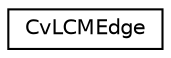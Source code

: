 digraph "Graphical Class Hierarchy"
{
 // LATEX_PDF_SIZE
  edge [fontname="Helvetica",fontsize="10",labelfontname="Helvetica",labelfontsize="10"];
  node [fontname="Helvetica",fontsize="10",shape=record];
  rankdir="LR";
  Node0 [label="CvLCMEdge",height=0.2,width=0.4,color="black", fillcolor="white", style="filled",URL="$struct_cv_l_c_m_edge.html",tooltip=" "];
}
